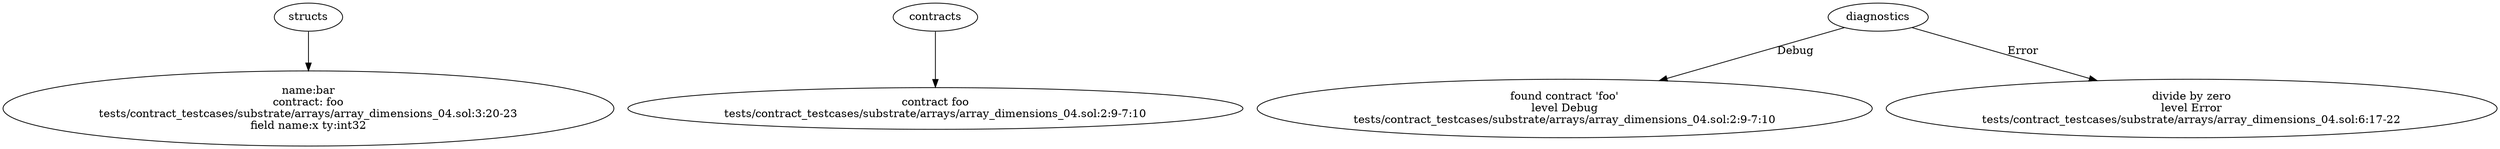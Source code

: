 strict digraph "tests/contract_testcases/substrate/arrays/array_dimensions_04.sol" {
	bar [label="name:bar\ncontract: foo\ntests/contract_testcases/substrate/arrays/array_dimensions_04.sol:3:20-23\nfield name:x ty:int32"]
	contract [label="contract foo\ntests/contract_testcases/substrate/arrays/array_dimensions_04.sol:2:9-7:10"]
	diagnostic [label="found contract 'foo'\nlevel Debug\ntests/contract_testcases/substrate/arrays/array_dimensions_04.sol:2:9-7:10"]
	diagnostic_7 [label="divide by zero\nlevel Error\ntests/contract_testcases/substrate/arrays/array_dimensions_04.sol:6:17-22"]
	structs -> bar
	contracts -> contract
	diagnostics -> diagnostic [label="Debug"]
	diagnostics -> diagnostic_7 [label="Error"]
}

